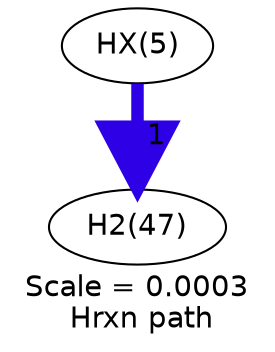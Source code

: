 digraph reaction_paths {
center=1;
s44 -> s11[fontname="Helvetica", style="setlinewidth(6)", arrowsize=3, color="0.7, 1.5, 0.9"
, label=" 1"];
s11 [ fontname="Helvetica", label="H2(47)"];
s44 [ fontname="Helvetica", label="HX(5)"];
 label = "Scale = 0.0003\l Hrxn path";
 fontname = "Helvetica";
}
